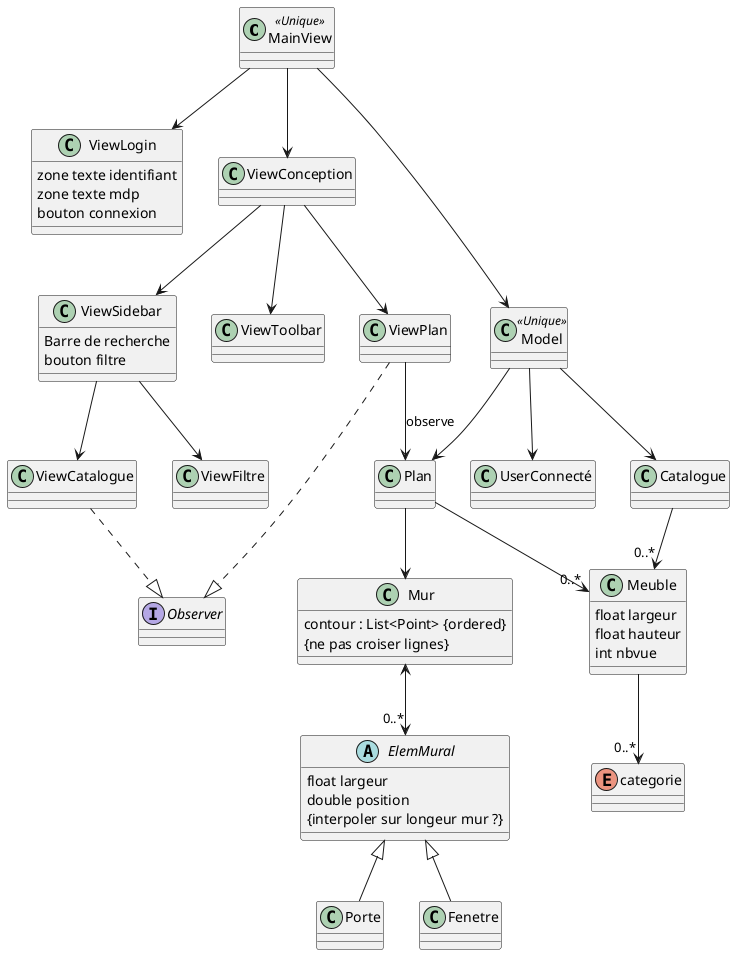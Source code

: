 @startuml PIIA


class MainView<<Unique>>
class ViewPlan 
class Meuble 

class ViewSidebar {
    Barre de recherche
    bouton filtre
}

ViewSidebar --> ViewFiltre
class ViewFiltre

Interface Observer
class ViewLogin  {
    zone texte identifiant
    zone texte mdp
    bouton connexion
}
MainView --> ViewConception
MainView --> ViewLogin

ViewConception --> ViewPlan
ViewConception --> ViewSidebar
ViewConception --> ViewToolbar

class ViewCatalogue

ViewSidebar --> ViewCatalogue

ViewPlan ..|> Observer
ViewCatalogue ..|> Observer


class Model<<Unique>>
MainView --> Model

class UserConnecté {}
Model --> UserConnecté

enum categorie
class Catalogue
class Plan
class Meuble {
    float largeur
    float hauteur
    int nbvue
}
ViewPlan --> Plan : observe
class Mur {
    contour : List<Point> {ordered}
    {ne pas croiser lignes}
}
' note above
' Un Rect
' au début
' end note
abstract class ElemMural {
    float largeur
    double position
    {interpoler sur longeur mur ?}
}
Porte -u-|> ElemMural
Fenetre -u-|> ElemMural

Plan --> Mur
Mur <--> "0..*" ElemMural
Plan --> "0..*" Meuble
Catalogue --> "0..*" Meuble
Meuble --> "0..*" categorie

Model --> Plan
Model --> Catalogue


@enduml
